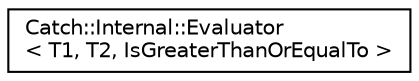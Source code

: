 digraph "Graphical Class Hierarchy"
{
  edge [fontname="Helvetica",fontsize="10",labelfontname="Helvetica",labelfontsize="10"];
  node [fontname="Helvetica",fontsize="10",shape=record];
  rankdir="LR";
  Node1 [label="Catch::Internal::Evaluator\l\< T1, T2, IsGreaterThanOrEqualTo \>",height=0.2,width=0.4,color="black", fillcolor="white", style="filled",URL="$d3/d7b/structCatch_1_1Internal_1_1Evaluator_3_01T1_00_01T2_00_01IsGreaterThanOrEqualTo_01_4.html"];
}
